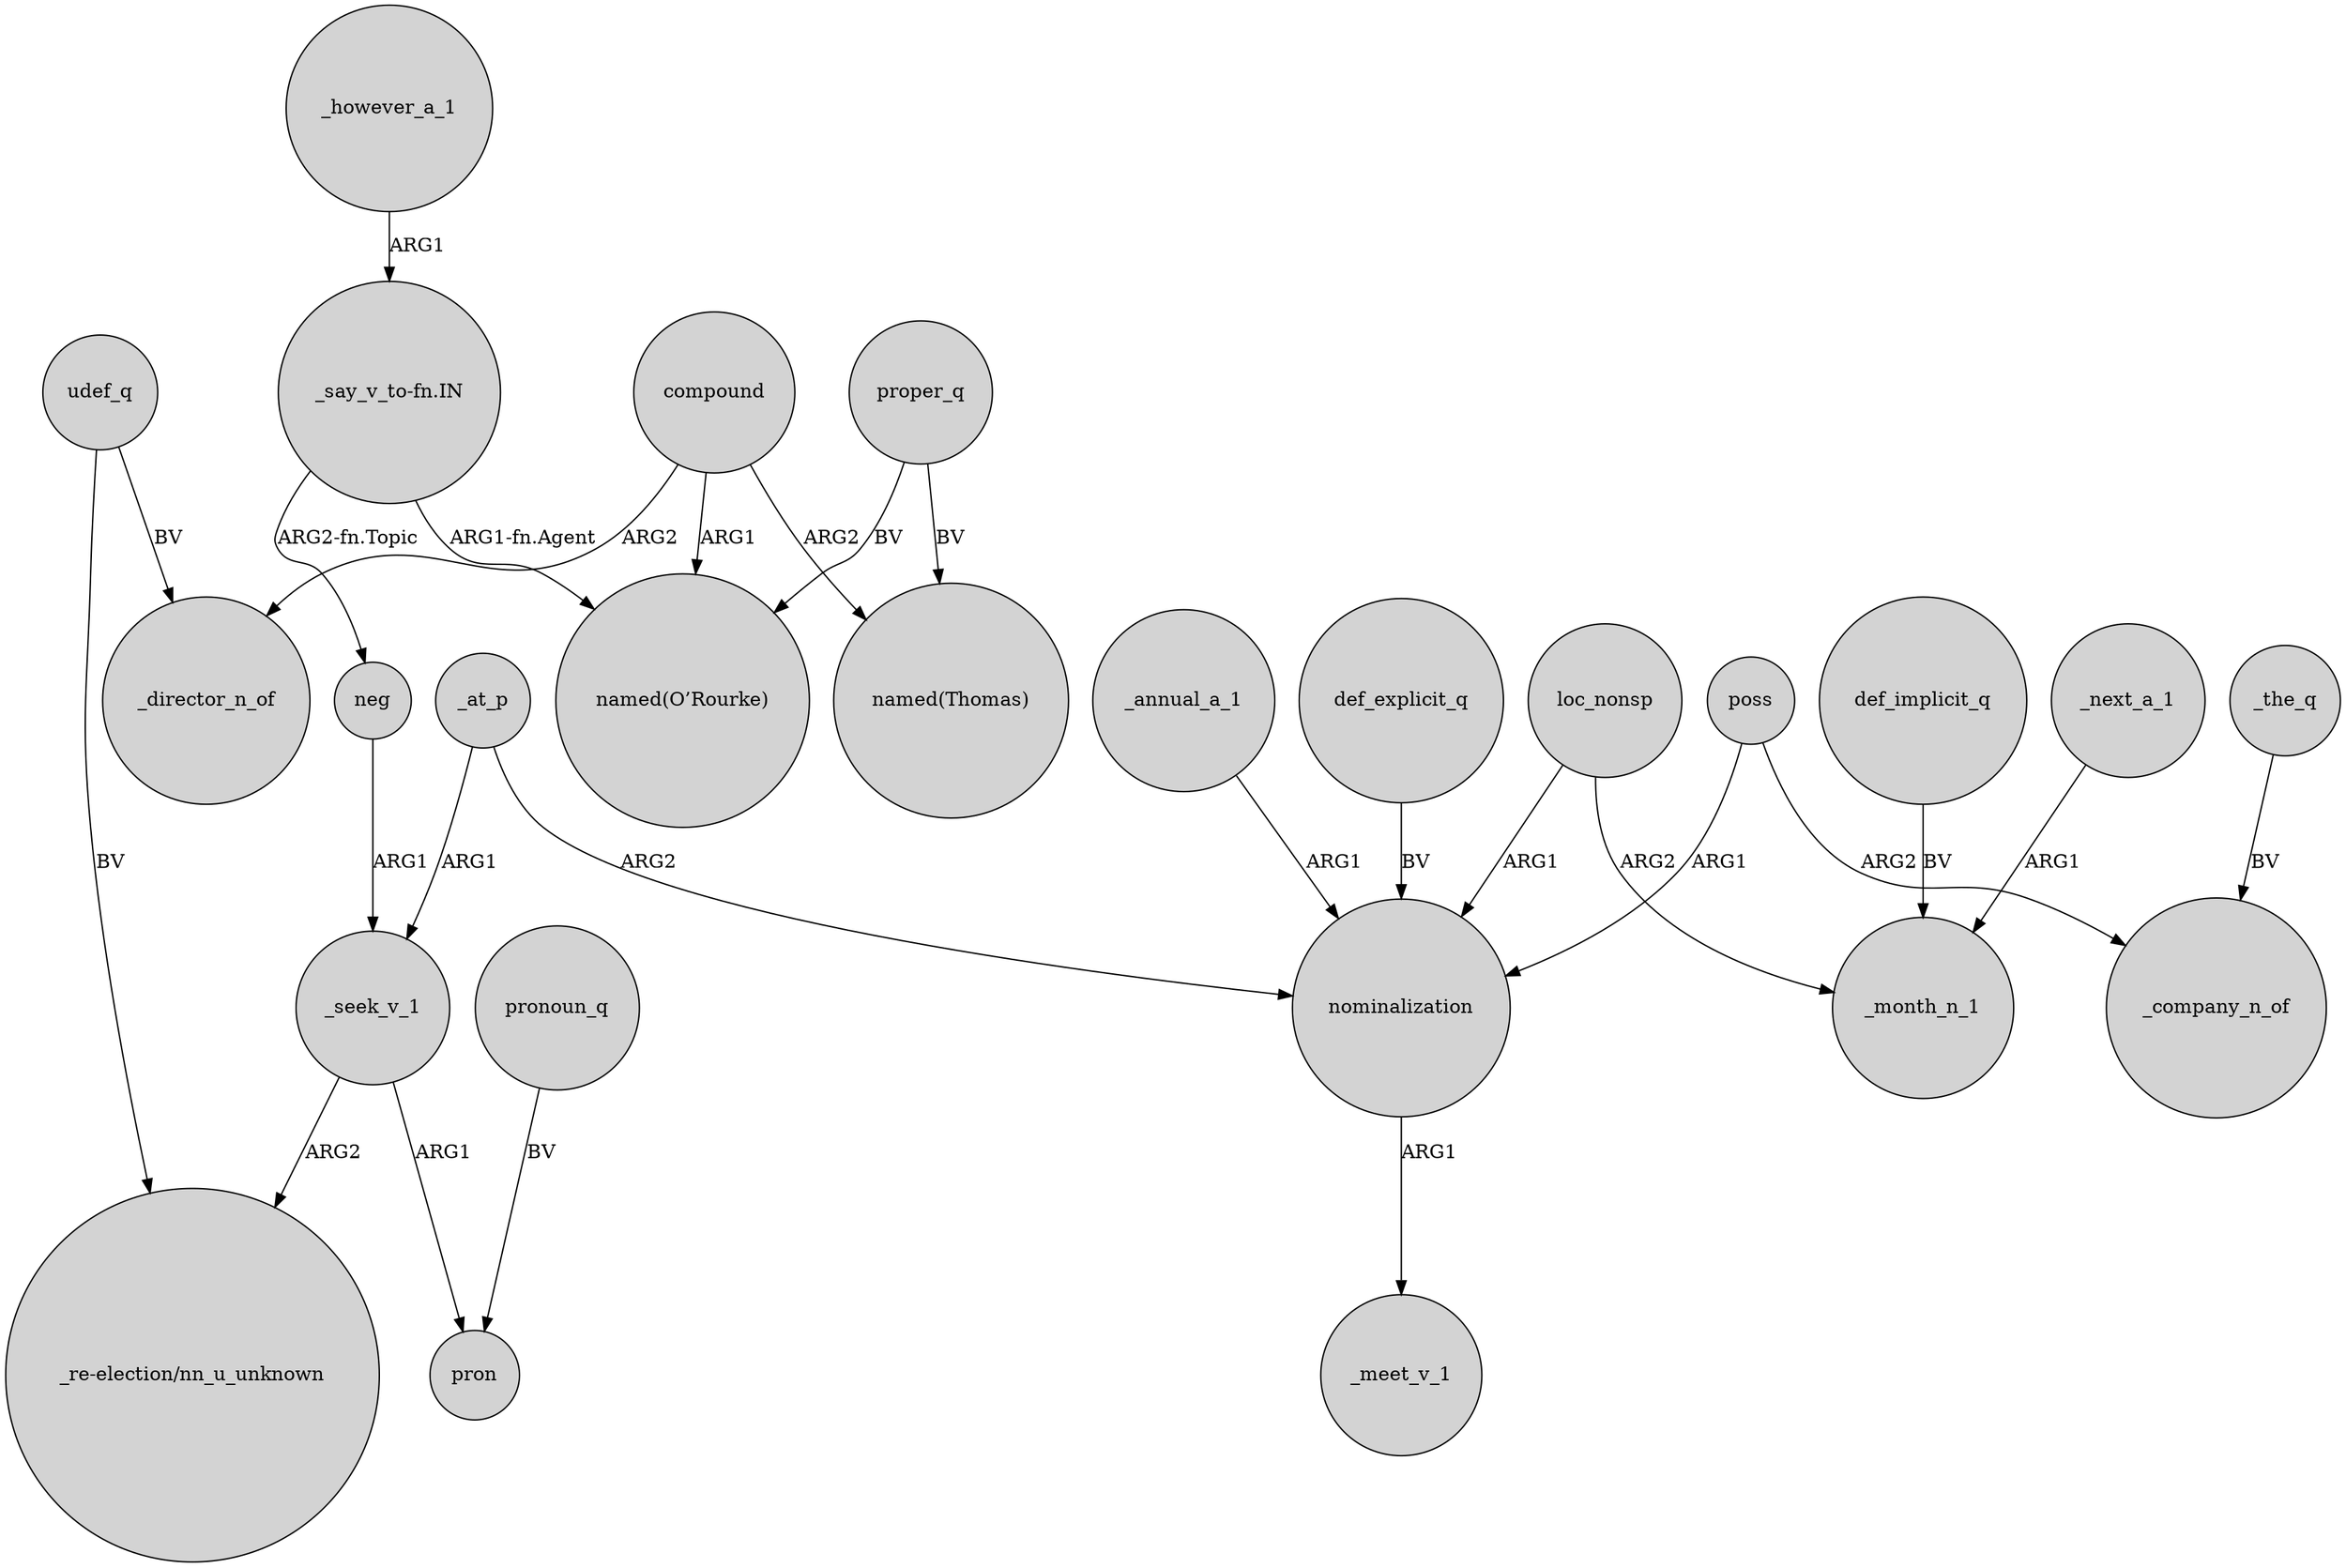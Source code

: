 digraph {
	node [shape=circle style=filled]
	_at_p -> _seek_v_1 [label=ARG1]
	def_implicit_q -> _month_n_1 [label=BV]
	loc_nonsp -> nominalization [label=ARG1]
	_annual_a_1 -> nominalization [label=ARG1]
	_however_a_1 -> "_say_v_to-fn.IN" [label=ARG1]
	compound -> "named(O’Rourke)" [label=ARG1]
	_the_q -> _company_n_of [label=BV]
	poss -> nominalization [label=ARG1]
	"_say_v_to-fn.IN" -> "named(O’Rourke)" [label="ARG1-fn.Agent"]
	pronoun_q -> pron [label=BV]
	compound -> _director_n_of [label=ARG2]
	proper_q -> "named(Thomas)" [label=BV]
	proper_q -> "named(O’Rourke)" [label=BV]
	_seek_v_1 -> pron [label=ARG1]
	_next_a_1 -> _month_n_1 [label=ARG1]
	neg -> _seek_v_1 [label=ARG1]
	_at_p -> nominalization [label=ARG2]
	_seek_v_1 -> "_re-election/nn_u_unknown" [label=ARG2]
	nominalization -> _meet_v_1 [label=ARG1]
	"_say_v_to-fn.IN" -> neg [label="ARG2-fn.Topic"]
	def_explicit_q -> nominalization [label=BV]
	poss -> _company_n_of [label=ARG2]
	udef_q -> "_re-election/nn_u_unknown" [label=BV]
	loc_nonsp -> _month_n_1 [label=ARG2]
	compound -> "named(Thomas)" [label=ARG2]
	udef_q -> _director_n_of [label=BV]
}
